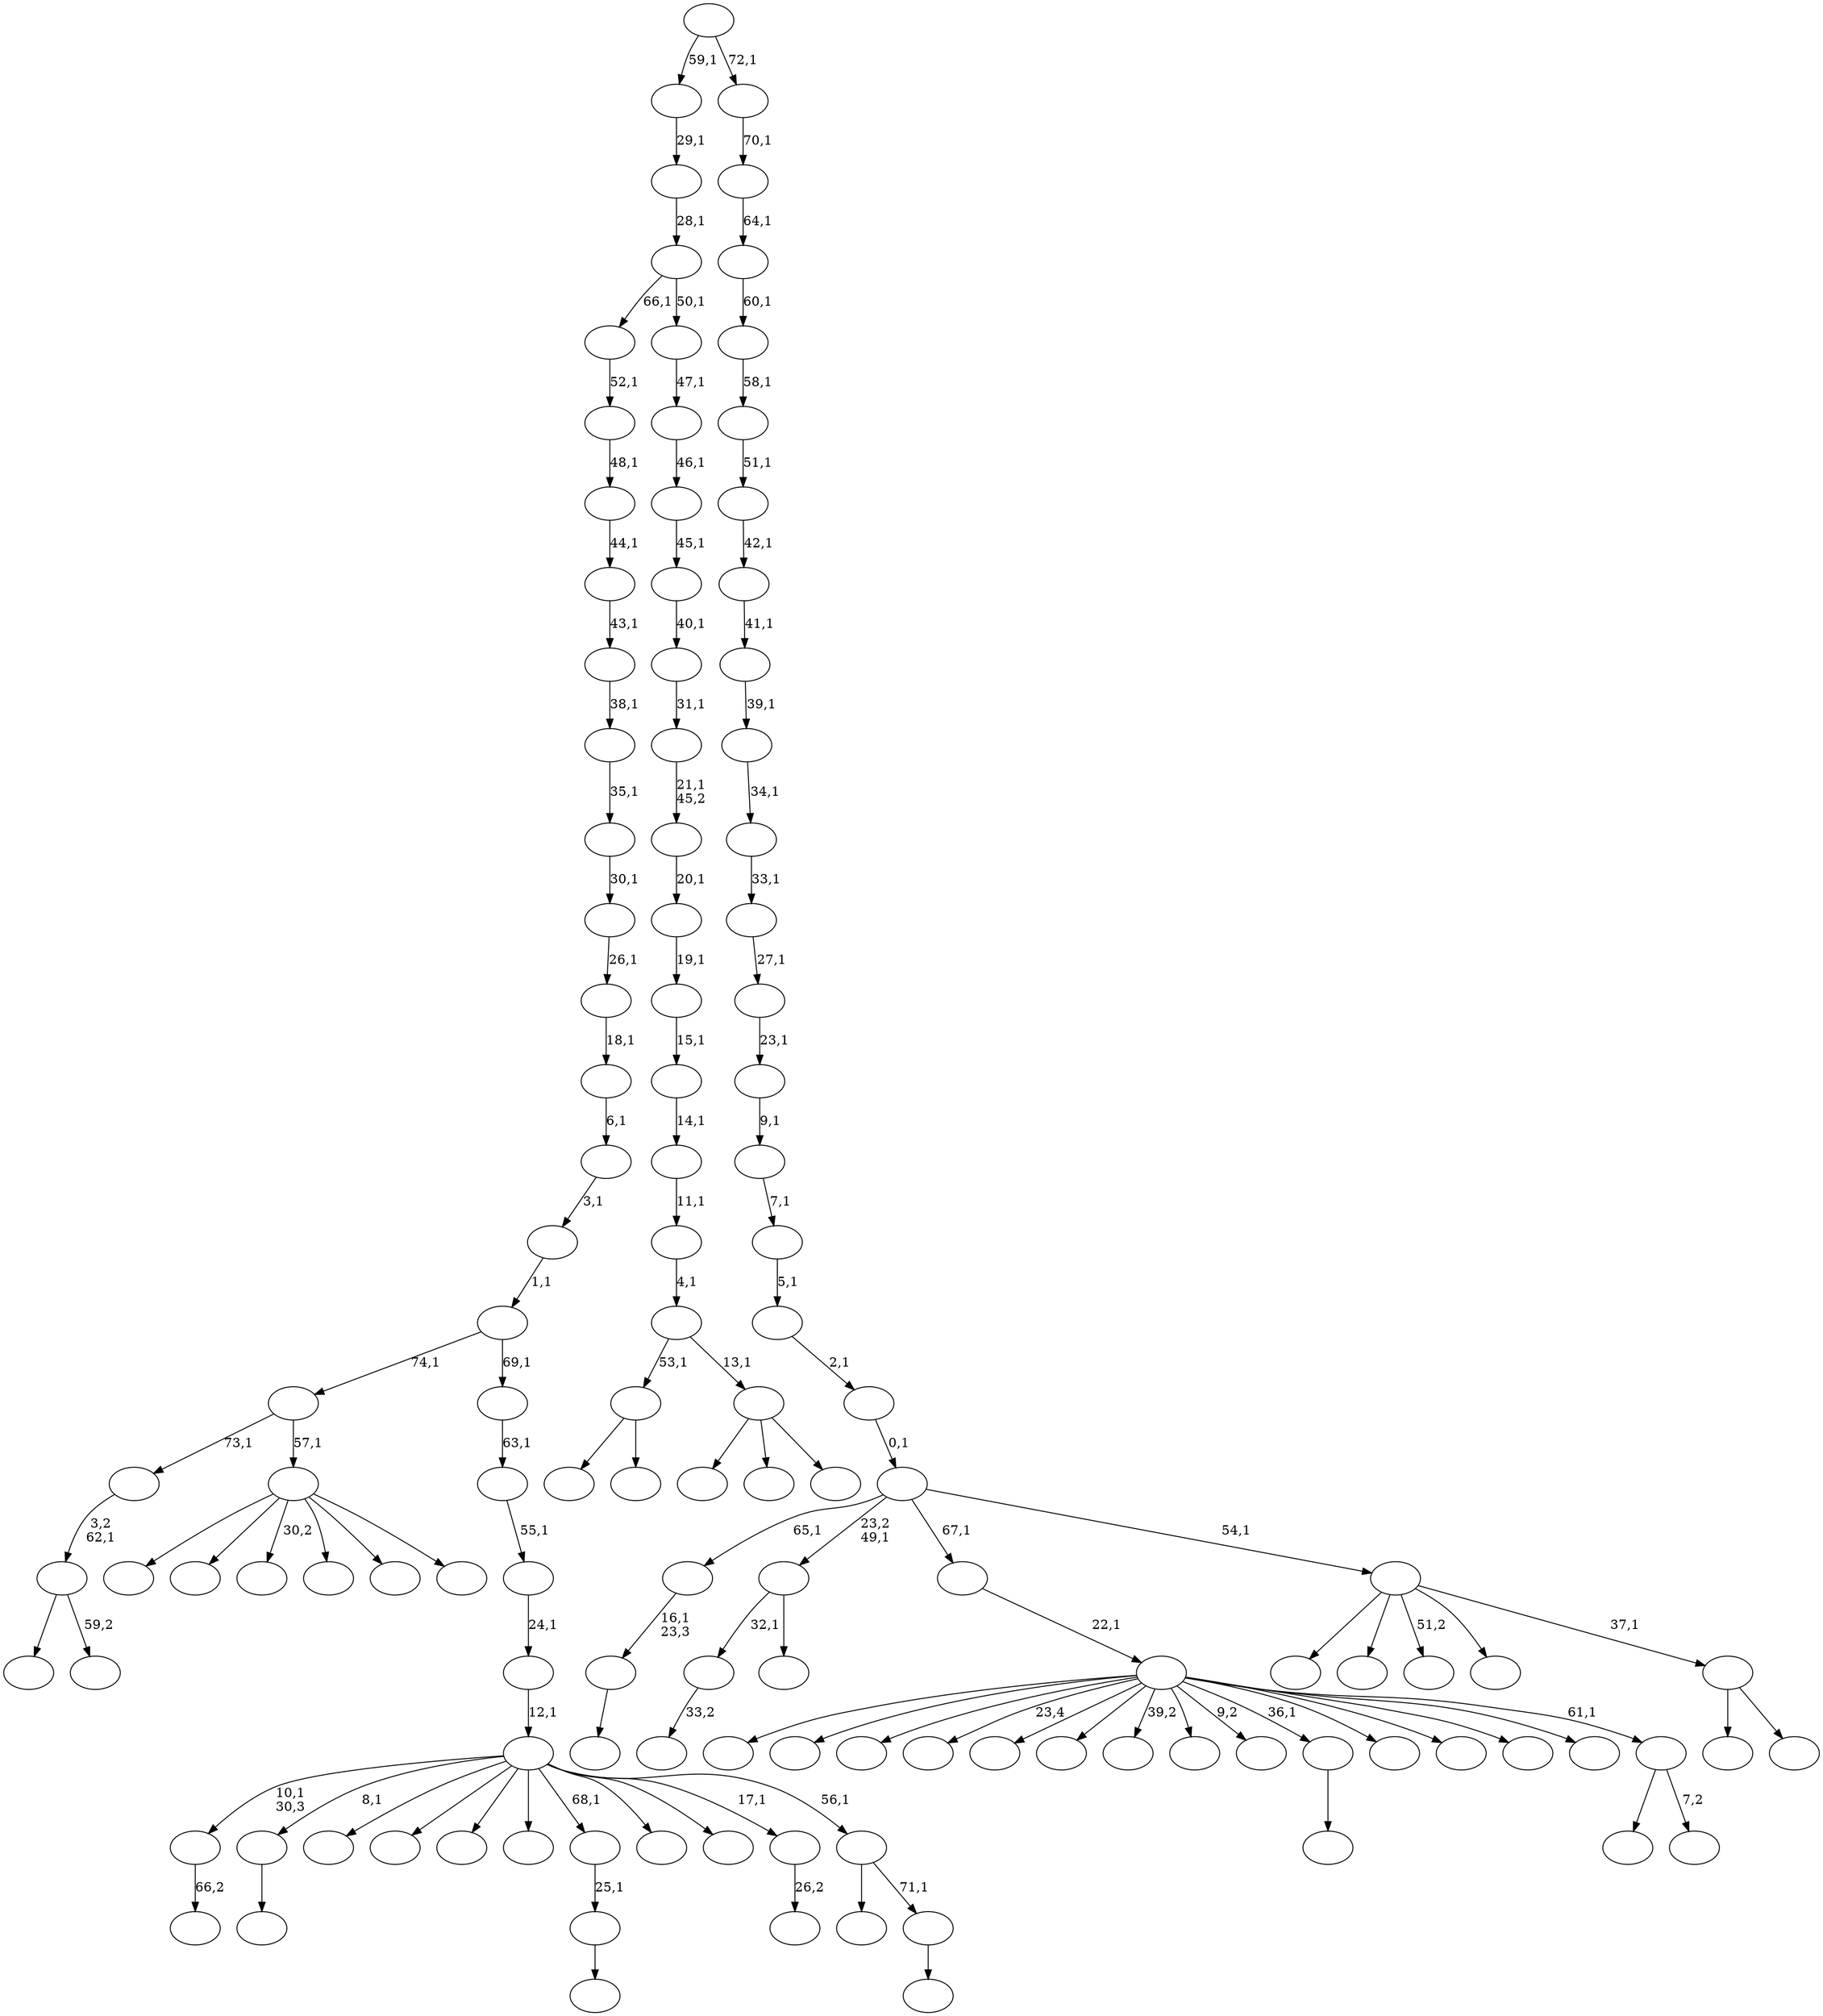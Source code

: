 digraph T {
	125 [label=""]
	124 [label=""]
	123 [label=""]
	122 [label=""]
	121 [label=""]
	120 [label=""]
	119 [label=""]
	118 [label=""]
	117 [label=""]
	116 [label=""]
	115 [label=""]
	114 [label=""]
	113 [label=""]
	112 [label=""]
	111 [label=""]
	110 [label=""]
	109 [label=""]
	108 [label=""]
	107 [label=""]
	106 [label=""]
	105 [label=""]
	104 [label=""]
	103 [label=""]
	102 [label=""]
	101 [label=""]
	100 [label=""]
	99 [label=""]
	98 [label=""]
	97 [label=""]
	96 [label=""]
	95 [label=""]
	94 [label=""]
	93 [label=""]
	92 [label=""]
	91 [label=""]
	90 [label=""]
	89 [label=""]
	88 [label=""]
	87 [label=""]
	86 [label=""]
	85 [label=""]
	84 [label=""]
	83 [label=""]
	82 [label=""]
	81 [label=""]
	80 [label=""]
	79 [label=""]
	78 [label=""]
	77 [label=""]
	76 [label=""]
	75 [label=""]
	74 [label=""]
	73 [label=""]
	72 [label=""]
	71 [label=""]
	70 [label=""]
	69 [label=""]
	68 [label=""]
	67 [label=""]
	66 [label=""]
	65 [label=""]
	64 [label=""]
	63 [label=""]
	62 [label=""]
	61 [label=""]
	60 [label=""]
	59 [label=""]
	58 [label=""]
	57 [label=""]
	56 [label=""]
	55 [label=""]
	54 [label=""]
	53 [label=""]
	52 [label=""]
	51 [label=""]
	50 [label=""]
	49 [label=""]
	48 [label=""]
	47 [label=""]
	46 [label=""]
	45 [label=""]
	44 [label=""]
	43 [label=""]
	42 [label=""]
	41 [label=""]
	40 [label=""]
	39 [label=""]
	38 [label=""]
	37 [label=""]
	36 [label=""]
	35 [label=""]
	34 [label=""]
	33 [label=""]
	32 [label=""]
	31 [label=""]
	30 [label=""]
	29 [label=""]
	28 [label=""]
	27 [label=""]
	26 [label=""]
	25 [label=""]
	24 [label=""]
	23 [label=""]
	22 [label=""]
	21 [label=""]
	20 [label=""]
	19 [label=""]
	18 [label=""]
	17 [label=""]
	16 [label=""]
	15 [label=""]
	14 [label=""]
	13 [label=""]
	12 [label=""]
	11 [label=""]
	10 [label=""]
	9 [label=""]
	8 [label=""]
	7 [label=""]
	6 [label=""]
	5 [label=""]
	4 [label=""]
	3 [label=""]
	2 [label=""]
	1 [label=""]
	0 [label=""]
	124 -> 125 [label="66,2"]
	115 -> 116 [label=""]
	114 -> 115 [label="16,1\n23,3"]
	112 -> 113 [label=""]
	107 -> 108 [label="33,2"]
	98 -> 99 [label=""]
	97 -> 98 [label="25,1"]
	87 -> 107 [label="32,1"]
	87 -> 88 [label=""]
	84 -> 85 [label="26,2"]
	79 -> 80 [label=""]
	74 -> 95 [label=""]
	74 -> 75 [label="59,2"]
	73 -> 74 [label="3,2\n62,1"]
	69 -> 121 [label=""]
	69 -> 70 [label=""]
	67 -> 117 [label=""]
	67 -> 110 [label=""]
	67 -> 83 [label="30,2"]
	67 -> 77 [label=""]
	67 -> 71 [label=""]
	67 -> 68 [label=""]
	66 -> 73 [label="73,1"]
	66 -> 67 [label="57,1"]
	63 -> 81 [label=""]
	63 -> 64 [label="7,2"]
	62 -> 123 [label=""]
	62 -> 122 [label=""]
	62 -> 120 [label=""]
	62 -> 119 [label="23,4"]
	62 -> 104 [label=""]
	62 -> 102 [label=""]
	62 -> 93 [label="39,2"]
	62 -> 90 [label=""]
	62 -> 86 [label="9,2"]
	62 -> 79 [label="36,1"]
	62 -> 78 [label=""]
	62 -> 76 [label=""]
	62 -> 72 [label=""]
	62 -> 65 [label=""]
	62 -> 63 [label="61,1"]
	61 -> 62 [label="22,1"]
	59 -> 60 [label=""]
	58 -> 82 [label=""]
	58 -> 59 [label="71,1"]
	57 -> 124 [label="10,1\n30,3"]
	57 -> 112 [label="8,1"]
	57 -> 111 [label=""]
	57 -> 109 [label=""]
	57 -> 105 [label=""]
	57 -> 101 [label=""]
	57 -> 97 [label="68,1"]
	57 -> 92 [label=""]
	57 -> 91 [label=""]
	57 -> 84 [label="17,1"]
	57 -> 58 [label="56,1"]
	56 -> 57 [label="12,1"]
	55 -> 56 [label="24,1"]
	54 -> 55 [label="55,1"]
	53 -> 54 [label="63,1"]
	52 -> 66 [label="74,1"]
	52 -> 53 [label="69,1"]
	51 -> 52 [label="1,1"]
	50 -> 51 [label="3,1"]
	49 -> 50 [label="6,1"]
	48 -> 49 [label="18,1"]
	47 -> 48 [label="26,1"]
	46 -> 47 [label="30,1"]
	45 -> 46 [label="35,1"]
	44 -> 45 [label="38,1"]
	43 -> 44 [label="43,1"]
	42 -> 43 [label="44,1"]
	41 -> 42 [label="48,1"]
	40 -> 41 [label="52,1"]
	38 -> 100 [label=""]
	38 -> 89 [label=""]
	38 -> 39 [label=""]
	37 -> 69 [label="53,1"]
	37 -> 38 [label="13,1"]
	36 -> 37 [label="4,1"]
	35 -> 36 [label="11,1"]
	34 -> 35 [label="14,1"]
	33 -> 34 [label="15,1"]
	32 -> 33 [label="19,1"]
	31 -> 32 [label="20,1"]
	30 -> 31 [label="21,1\n45,2"]
	29 -> 30 [label="31,1"]
	28 -> 29 [label="40,1"]
	27 -> 28 [label="45,1"]
	26 -> 27 [label="46,1"]
	25 -> 26 [label="47,1"]
	24 -> 40 [label="66,1"]
	24 -> 25 [label="50,1"]
	23 -> 24 [label="28,1"]
	22 -> 23 [label="29,1"]
	20 -> 96 [label=""]
	20 -> 21 [label=""]
	19 -> 118 [label=""]
	19 -> 106 [label=""]
	19 -> 103 [label="51,2"]
	19 -> 94 [label=""]
	19 -> 20 [label="37,1"]
	18 -> 114 [label="65,1"]
	18 -> 87 [label="23,2\n49,1"]
	18 -> 61 [label="67,1"]
	18 -> 19 [label="54,1"]
	17 -> 18 [label="0,1"]
	16 -> 17 [label="2,1"]
	15 -> 16 [label="5,1"]
	14 -> 15 [label="7,1"]
	13 -> 14 [label="9,1"]
	12 -> 13 [label="23,1"]
	11 -> 12 [label="27,1"]
	10 -> 11 [label="33,1"]
	9 -> 10 [label="34,1"]
	8 -> 9 [label="39,1"]
	7 -> 8 [label="41,1"]
	6 -> 7 [label="42,1"]
	5 -> 6 [label="51,1"]
	4 -> 5 [label="58,1"]
	3 -> 4 [label="60,1"]
	2 -> 3 [label="64,1"]
	1 -> 2 [label="70,1"]
	0 -> 22 [label="59,1"]
	0 -> 1 [label="72,1"]
}
